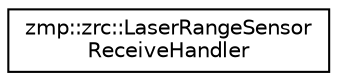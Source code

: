 digraph "クラス階層図"
{
  edge [fontname="Helvetica",fontsize="10",labelfontname="Helvetica",labelfontsize="10"];
  node [fontname="Helvetica",fontsize="10",shape=record];
  rankdir="LR";
  Node1 [label="zmp::zrc::LaserRangeSensor\lReceiveHandler",height=0.2,width=0.4,color="black", fillcolor="white", style="filled",URL="$classzmp_1_1zrc_1_1LaserRangeSensorReceiveHandler.html"];
}

